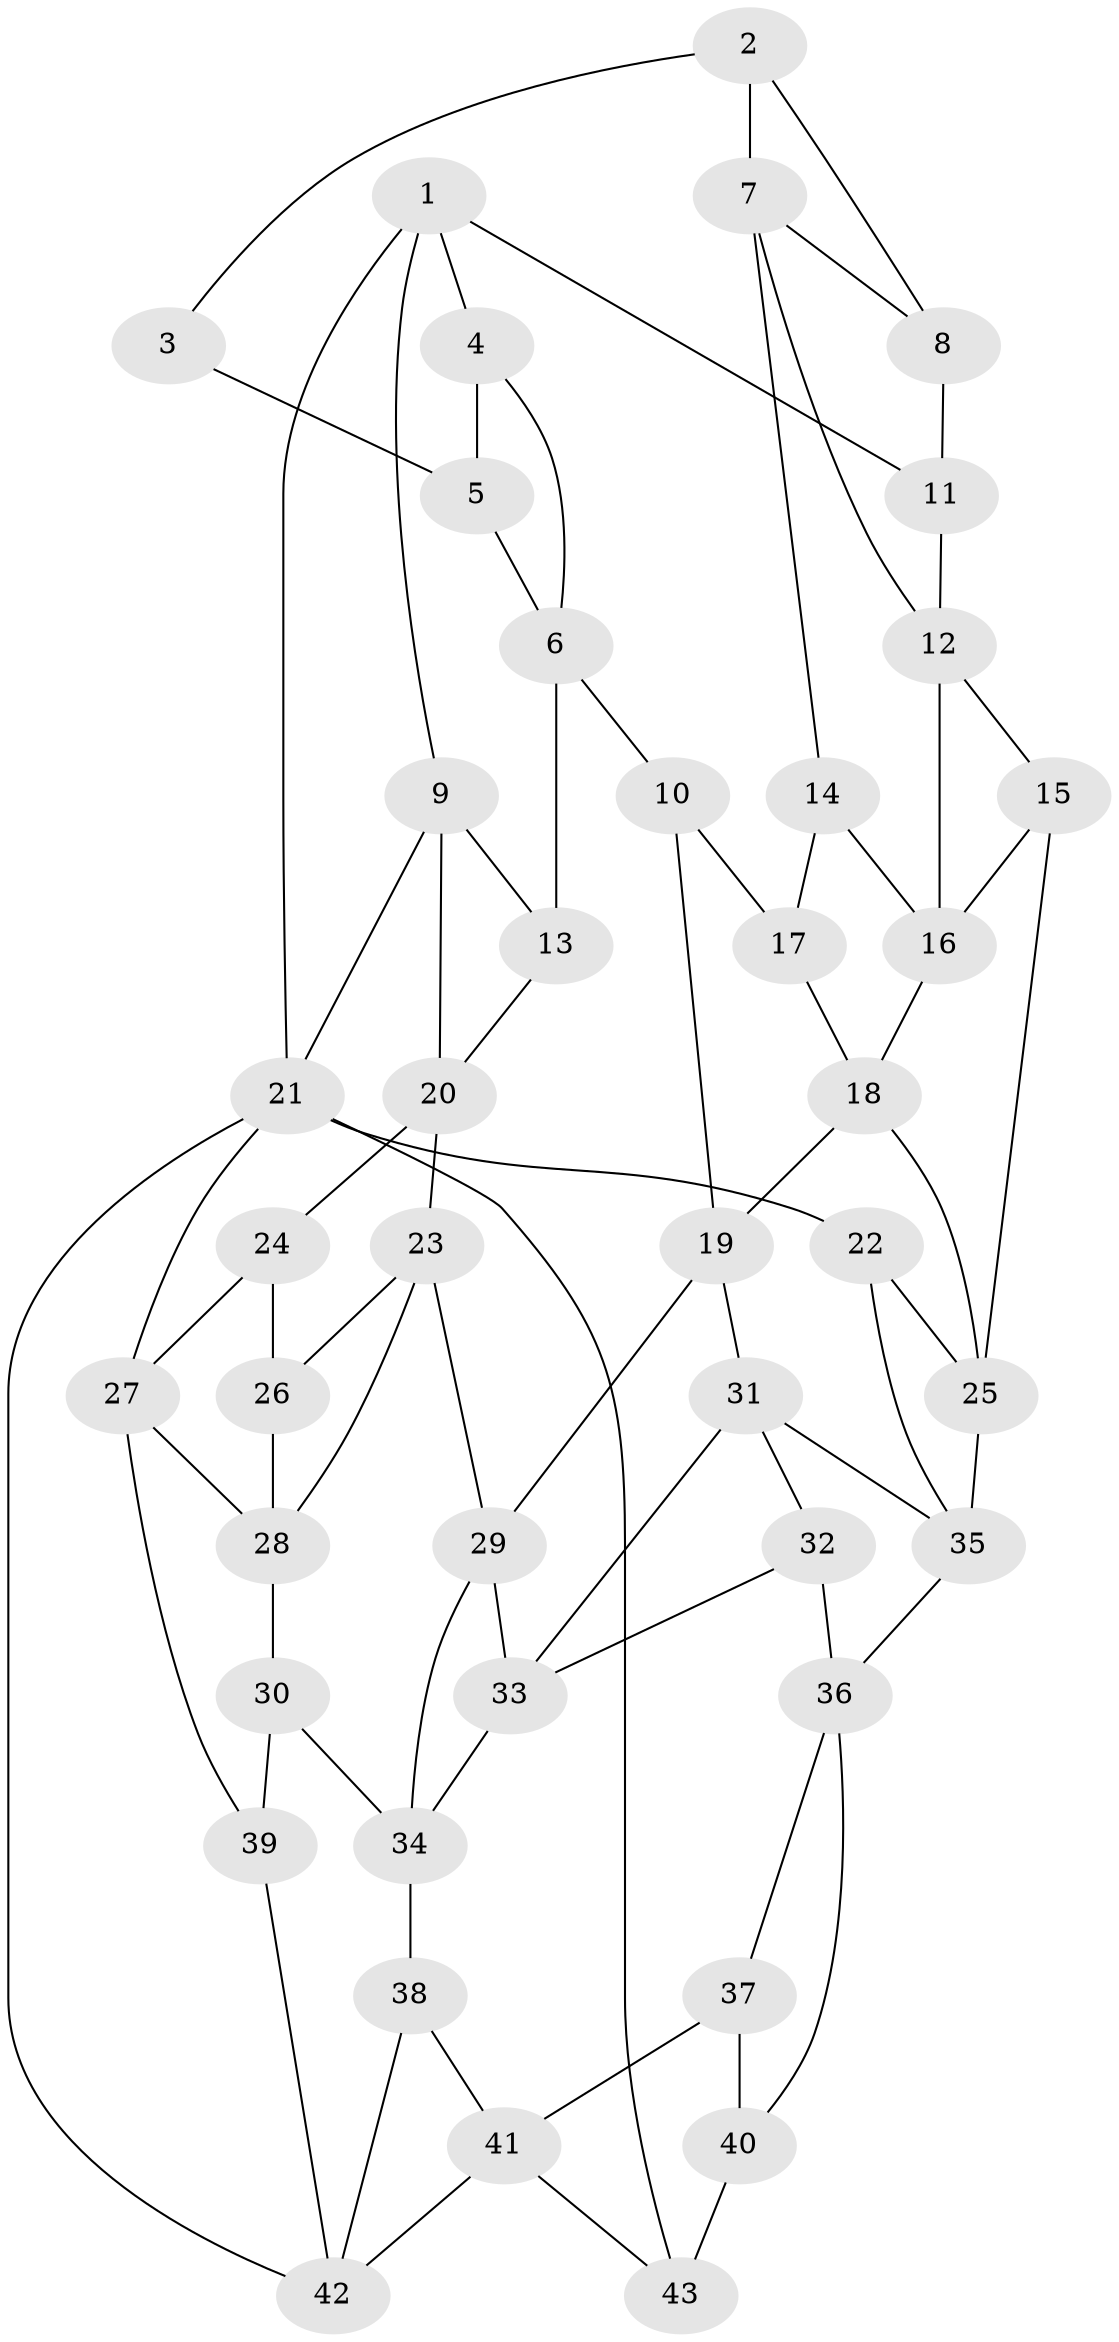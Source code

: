 // original degree distribution, {3: 0.046511627906976744, 4: 0.23255813953488372, 5: 0.46511627906976744, 6: 0.2558139534883721}
// Generated by graph-tools (version 1.1) at 2025/03/03/09/25 03:03:25]
// undirected, 43 vertices, 76 edges
graph export_dot {
graph [start="1"]
  node [color=gray90,style=filled];
  1;
  2;
  3;
  4;
  5;
  6;
  7;
  8;
  9;
  10;
  11;
  12;
  13;
  14;
  15;
  16;
  17;
  18;
  19;
  20;
  21;
  22;
  23;
  24;
  25;
  26;
  27;
  28;
  29;
  30;
  31;
  32;
  33;
  34;
  35;
  36;
  37;
  38;
  39;
  40;
  41;
  42;
  43;
  1 -- 4 [weight=1.0];
  1 -- 9 [weight=1.0];
  1 -- 11 [weight=1.0];
  1 -- 21 [weight=1.0];
  2 -- 3 [weight=1.0];
  2 -- 7 [weight=1.0];
  2 -- 8 [weight=1.0];
  3 -- 5 [weight=2.0];
  4 -- 5 [weight=1.0];
  4 -- 6 [weight=1.0];
  5 -- 6 [weight=1.0];
  6 -- 10 [weight=1.0];
  6 -- 13 [weight=1.0];
  7 -- 8 [weight=1.0];
  7 -- 12 [weight=1.0];
  7 -- 14 [weight=1.0];
  8 -- 11 [weight=2.0];
  9 -- 13 [weight=2.0];
  9 -- 20 [weight=1.0];
  9 -- 21 [weight=1.0];
  10 -- 17 [weight=1.0];
  10 -- 19 [weight=1.0];
  11 -- 12 [weight=1.0];
  12 -- 15 [weight=1.0];
  12 -- 16 [weight=1.0];
  13 -- 20 [weight=1.0];
  14 -- 16 [weight=1.0];
  14 -- 17 [weight=1.0];
  15 -- 16 [weight=1.0];
  15 -- 25 [weight=1.0];
  16 -- 18 [weight=1.0];
  17 -- 18 [weight=1.0];
  18 -- 19 [weight=1.0];
  18 -- 25 [weight=1.0];
  19 -- 29 [weight=1.0];
  19 -- 31 [weight=1.0];
  20 -- 23 [weight=1.0];
  20 -- 24 [weight=1.0];
  21 -- 22 [weight=1.0];
  21 -- 27 [weight=1.0];
  21 -- 42 [weight=1.0];
  21 -- 43 [weight=1.0];
  22 -- 25 [weight=1.0];
  22 -- 35 [weight=1.0];
  23 -- 26 [weight=1.0];
  23 -- 28 [weight=1.0];
  23 -- 29 [weight=1.0];
  24 -- 26 [weight=2.0];
  24 -- 27 [weight=1.0];
  25 -- 35 [weight=1.0];
  26 -- 28 [weight=1.0];
  27 -- 28 [weight=1.0];
  27 -- 39 [weight=1.0];
  28 -- 30 [weight=1.0];
  29 -- 33 [weight=1.0];
  29 -- 34 [weight=1.0];
  30 -- 34 [weight=1.0];
  30 -- 39 [weight=1.0];
  31 -- 32 [weight=1.0];
  31 -- 33 [weight=1.0];
  31 -- 35 [weight=1.0];
  32 -- 33 [weight=1.0];
  32 -- 36 [weight=1.0];
  33 -- 34 [weight=1.0];
  34 -- 38 [weight=1.0];
  35 -- 36 [weight=1.0];
  36 -- 37 [weight=1.0];
  36 -- 40 [weight=1.0];
  37 -- 40 [weight=1.0];
  37 -- 41 [weight=1.0];
  38 -- 41 [weight=1.0];
  38 -- 42 [weight=1.0];
  39 -- 42 [weight=1.0];
  40 -- 43 [weight=2.0];
  41 -- 42 [weight=1.0];
  41 -- 43 [weight=1.0];
}
